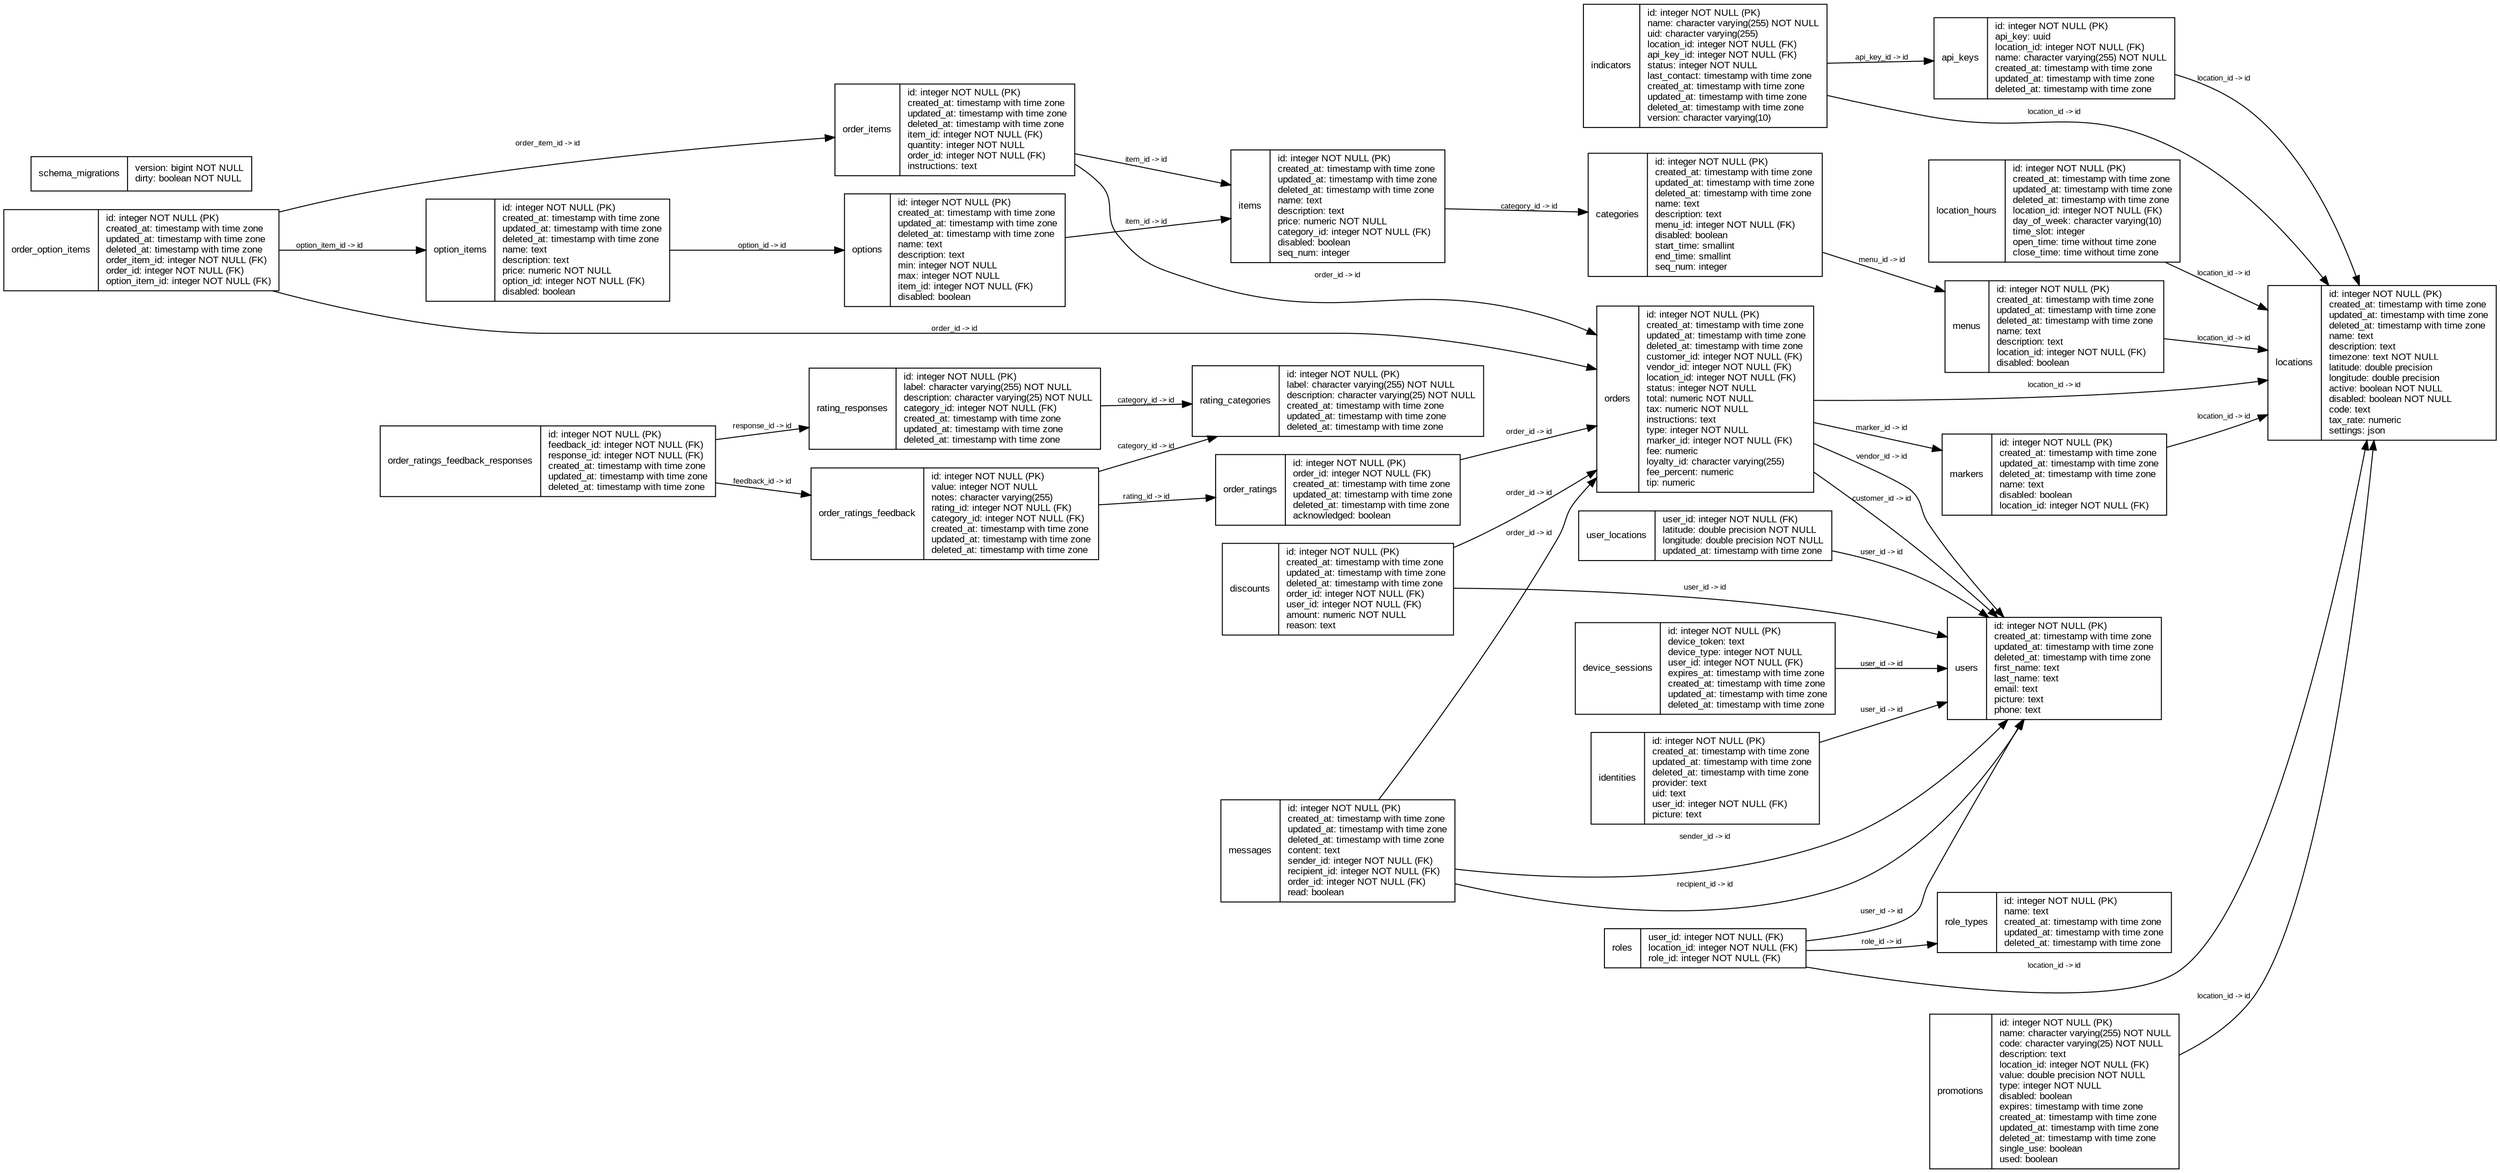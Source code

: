 digraph DatabaseSchema {
  rankdir=LR;
  node [shape=record, fontname="Arial", fontsize=10];
  edge [fontname="Arial", fontsize=8];

  "api_keys" [label="{api_keys | id: integer NOT NULL (PK)\lapi_key: uuid\llocation_id: integer NOT NULL (FK)\lname: character varying(255) NOT NULL\lcreated_at: timestamp with time zone\lupdated_at: timestamp with time zone\ldeleted_at: timestamp with time zone\l}"];
  "categories" [label="{categories | id: integer NOT NULL (PK)\lcreated_at: timestamp with time zone\lupdated_at: timestamp with time zone\ldeleted_at: timestamp with time zone\lname: text\ldescription: text\lmenu_id: integer NOT NULL (FK)\ldisabled: boolean\lstart_time: smallint\lend_time: smallint\lseq_num: integer\l}"];
  "device_sessions" [label="{device_sessions | id: integer NOT NULL (PK)\ldevice_token: text\ldevice_type: integer NOT NULL\luser_id: integer NOT NULL (FK)\lexpires_at: timestamp with time zone\lcreated_at: timestamp with time zone\lupdated_at: timestamp with time zone\ldeleted_at: timestamp with time zone\l}"];
  "discounts" [label="{discounts | id: integer NOT NULL (PK)\lcreated_at: timestamp with time zone\lupdated_at: timestamp with time zone\ldeleted_at: timestamp with time zone\lorder_id: integer NOT NULL (FK)\luser_id: integer NOT NULL (FK)\lamount: numeric NOT NULL\lreason: text\l}"];
  "identities" [label="{identities | id: integer NOT NULL (PK)\lcreated_at: timestamp with time zone\lupdated_at: timestamp with time zone\ldeleted_at: timestamp with time zone\lprovider: text\luid: text\luser_id: integer NOT NULL (FK)\lpicture: text\l}"];
  "indicators" [label="{indicators | id: integer NOT NULL (PK)\lname: character varying(255) NOT NULL\luid: character varying(255)\llocation_id: integer NOT NULL (FK)\lapi_key_id: integer NOT NULL (FK)\lstatus: integer NOT NULL\llast_contact: timestamp with time zone\lcreated_at: timestamp with time zone\lupdated_at: timestamp with time zone\ldeleted_at: timestamp with time zone\lversion: character varying(10)\l}"];
  "items" [label="{items | id: integer NOT NULL (PK)\lcreated_at: timestamp with time zone\lupdated_at: timestamp with time zone\ldeleted_at: timestamp with time zone\lname: text\ldescription: text\lprice: numeric NOT NULL\lcategory_id: integer NOT NULL (FK)\ldisabled: boolean\lseq_num: integer\l}"];
  "location_hours" [label="{location_hours | id: integer NOT NULL (PK)\lcreated_at: timestamp with time zone\lupdated_at: timestamp with time zone\ldeleted_at: timestamp with time zone\llocation_id: integer NOT NULL (FK)\lday_of_week: character varying(10)\ltime_slot: integer\lopen_time: time without time zone\lclose_time: time without time zone\l}"];
  "locations" [label="{locations | id: integer NOT NULL (PK)\lcreated_at: timestamp with time zone\lupdated_at: timestamp with time zone\ldeleted_at: timestamp with time zone\lname: text\ldescription: text\ltimezone: text NOT NULL\llatitude: double precision\llongitude: double precision\lactive: boolean NOT NULL\ldisabled: boolean NOT NULL\lcode: text\ltax_rate: numeric\lsettings: json\l}"];
  "markers" [label="{markers | id: integer NOT NULL (PK)\lcreated_at: timestamp with time zone\lupdated_at: timestamp with time zone\ldeleted_at: timestamp with time zone\lname: text\ldisabled: boolean\llocation_id: integer NOT NULL (FK)\l}"];
  "menus" [label="{menus | id: integer NOT NULL (PK)\lcreated_at: timestamp with time zone\lupdated_at: timestamp with time zone\ldeleted_at: timestamp with time zone\lname: text\ldescription: text\llocation_id: integer NOT NULL (FK)\ldisabled: boolean\l}"];
  "messages" [label="{messages | id: integer NOT NULL (PK)\lcreated_at: timestamp with time zone\lupdated_at: timestamp with time zone\ldeleted_at: timestamp with time zone\lcontent: text\lsender_id: integer NOT NULL (FK)\lrecipient_id: integer NOT NULL (FK)\lorder_id: integer NOT NULL (FK)\lread: boolean\l}"];
  "option_items" [label="{option_items | id: integer NOT NULL (PK)\lcreated_at: timestamp with time zone\lupdated_at: timestamp with time zone\ldeleted_at: timestamp with time zone\lname: text\ldescription: text\lprice: numeric NOT NULL\loption_id: integer NOT NULL (FK)\ldisabled: boolean\l}"];
  "options" [label="{options | id: integer NOT NULL (PK)\lcreated_at: timestamp with time zone\lupdated_at: timestamp with time zone\ldeleted_at: timestamp with time zone\lname: text\ldescription: text\lmin: integer NOT NULL\lmax: integer NOT NULL\litem_id: integer NOT NULL (FK)\ldisabled: boolean\l}"];
  "order_items" [label="{order_items | id: integer NOT NULL (PK)\lcreated_at: timestamp with time zone\lupdated_at: timestamp with time zone\ldeleted_at: timestamp with time zone\litem_id: integer NOT NULL (FK)\lquantity: integer NOT NULL\lorder_id: integer NOT NULL (FK)\linstructions: text\l}"];
  "order_option_items" [label="{order_option_items | id: integer NOT NULL (PK)\lcreated_at: timestamp with time zone\lupdated_at: timestamp with time zone\ldeleted_at: timestamp with time zone\lorder_item_id: integer NOT NULL (FK)\lorder_id: integer NOT NULL (FK)\loption_item_id: integer NOT NULL (FK)\l}"];
  "order_ratings" [label="{order_ratings | id: integer NOT NULL (PK)\lorder_id: integer NOT NULL (FK)\lcreated_at: timestamp with time zone\lupdated_at: timestamp with time zone\ldeleted_at: timestamp with time zone\lacknowledged: boolean\l}"];
  "order_ratings_feedback" [label="{order_ratings_feedback | id: integer NOT NULL (PK)\lvalue: integer NOT NULL\lnotes: character varying(255)\lrating_id: integer NOT NULL (FK)\lcategory_id: integer NOT NULL (FK)\lcreated_at: timestamp with time zone\lupdated_at: timestamp with time zone\ldeleted_at: timestamp with time zone\l}"];
  "order_ratings_feedback_responses" [label="{order_ratings_feedback_responses | id: integer NOT NULL (PK)\lfeedback_id: integer NOT NULL (FK)\lresponse_id: integer NOT NULL (FK)\lcreated_at: timestamp with time zone\lupdated_at: timestamp with time zone\ldeleted_at: timestamp with time zone\l}"];
  "orders" [label="{orders | id: integer NOT NULL (PK)\lcreated_at: timestamp with time zone\lupdated_at: timestamp with time zone\ldeleted_at: timestamp with time zone\lcustomer_id: integer NOT NULL (FK)\lvendor_id: integer NOT NULL (FK)\llocation_id: integer NOT NULL (FK)\lstatus: integer NOT NULL\ltotal: numeric NOT NULL\ltax: numeric NOT NULL\linstructions: text\ltype: integer NOT NULL\lmarker_id: integer NOT NULL (FK)\lfee: numeric\lloyalty_id: character varying(255)\lfee_percent: numeric\ltip: numeric\l}"];
  "promotions" [label="{promotions | id: integer NOT NULL (PK)\lname: character varying(255) NOT NULL\lcode: character varying(25) NOT NULL\ldescription: text\llocation_id: integer NOT NULL (FK)\lvalue: double precision NOT NULL\ltype: integer NOT NULL\ldisabled: boolean\lexpires: timestamp with time zone\lcreated_at: timestamp with time zone\lupdated_at: timestamp with time zone\ldeleted_at: timestamp with time zone\lsingle_use: boolean\lused: boolean\l}"];
  "rating_categories" [label="{rating_categories | id: integer NOT NULL (PK)\llabel: character varying(255) NOT NULL\ldescription: character varying(25) NOT NULL\lcreated_at: timestamp with time zone\lupdated_at: timestamp with time zone\ldeleted_at: timestamp with time zone\l}"];
  "rating_responses" [label="{rating_responses | id: integer NOT NULL (PK)\llabel: character varying(255) NOT NULL\ldescription: character varying(25) NOT NULL\lcategory_id: integer NOT NULL (FK)\lcreated_at: timestamp with time zone\lupdated_at: timestamp with time zone\ldeleted_at: timestamp with time zone\l}"];
  "role_types" [label="{role_types | id: integer NOT NULL (PK)\lname: text\lcreated_at: timestamp with time zone\lupdated_at: timestamp with time zone\ldeleted_at: timestamp with time zone\l}"];
  "roles" [label="{roles | user_id: integer NOT NULL (FK)\llocation_id: integer NOT NULL (FK)\lrole_id: integer NOT NULL (FK)\l}"];
  "schema_migrations" [label="{schema_migrations | version: bigint NOT NULL\ldirty: boolean NOT NULL\l}"];
  "user_locations" [label="{user_locations | user_id: integer NOT NULL (FK)\llatitude: double precision NOT NULL\llongitude: double precision NOT NULL\lupdated_at: timestamp with time zone\l}"];
  "users" [label="{users | id: integer NOT NULL (PK)\lcreated_at: timestamp with time zone\lupdated_at: timestamp with time zone\ldeleted_at: timestamp with time zone\lfirst_name: text\llast_name: text\lemail: text\lpicture: text\lphone: text\l}"];

  "api_keys" -> "locations" [label="location_id -> id"];
  "categories" -> "menus" [label="menu_id -> id"];
  "device_sessions" -> "users" [label="user_id -> id"];
  "discounts" -> "orders" [label="order_id -> id"];
  "discounts" -> "users" [label="user_id -> id"];
  "identities" -> "users" [label="user_id -> id"];
  "indicators" -> "locations" [label="location_id -> id"];
  "indicators" -> "api_keys" [label="api_key_id -> id"];
  "items" -> "categories" [label="category_id -> id"];
  "location_hours" -> "locations" [label="location_id -> id"];
  "markers" -> "locations" [label="location_id -> id"];
  "menus" -> "locations" [label="location_id -> id"];
  "messages" -> "users" [label="sender_id -> id"];
  "messages" -> "users" [label="recipient_id -> id"];
  "messages" -> "orders" [label="order_id -> id"];
  "option_items" -> "options" [label="option_id -> id"];
  "options" -> "items" [label="item_id -> id"];
  "order_items" -> "items" [label="item_id -> id"];
  "order_items" -> "orders" [label="order_id -> id"];
  "order_option_items" -> "order_items" [label="order_item_id -> id"];
  "order_option_items" -> "orders" [label="order_id -> id"];
  "order_option_items" -> "option_items" [label="option_item_id -> id"];
  "order_ratings" -> "orders" [label="order_id -> id"];
  "order_ratings_feedback" -> "order_ratings" [label="rating_id -> id"];
  "order_ratings_feedback" -> "rating_categories" [label="category_id -> id"];
  "order_ratings_feedback_responses" -> "order_ratings_feedback" [label="feedback_id -> id"];
  "order_ratings_feedback_responses" -> "rating_responses" [label="response_id -> id"];
  "orders" -> "users" [label="customer_id -> id"];
  "orders" -> "users" [label="vendor_id -> id"];
  "orders" -> "locations" [label="location_id -> id"];
  "orders" -> "markers" [label="marker_id -> id"];
  "promotions" -> "locations" [label="location_id -> id"];
  "rating_responses" -> "rating_categories" [label="category_id -> id"];
  "roles" -> "users" [label="user_id -> id"];
  "roles" -> "locations" [label="location_id -> id"];
  "roles" -> "role_types" [label="role_id -> id"];
  "user_locations" -> "users" [label="user_id -> id"];
}
